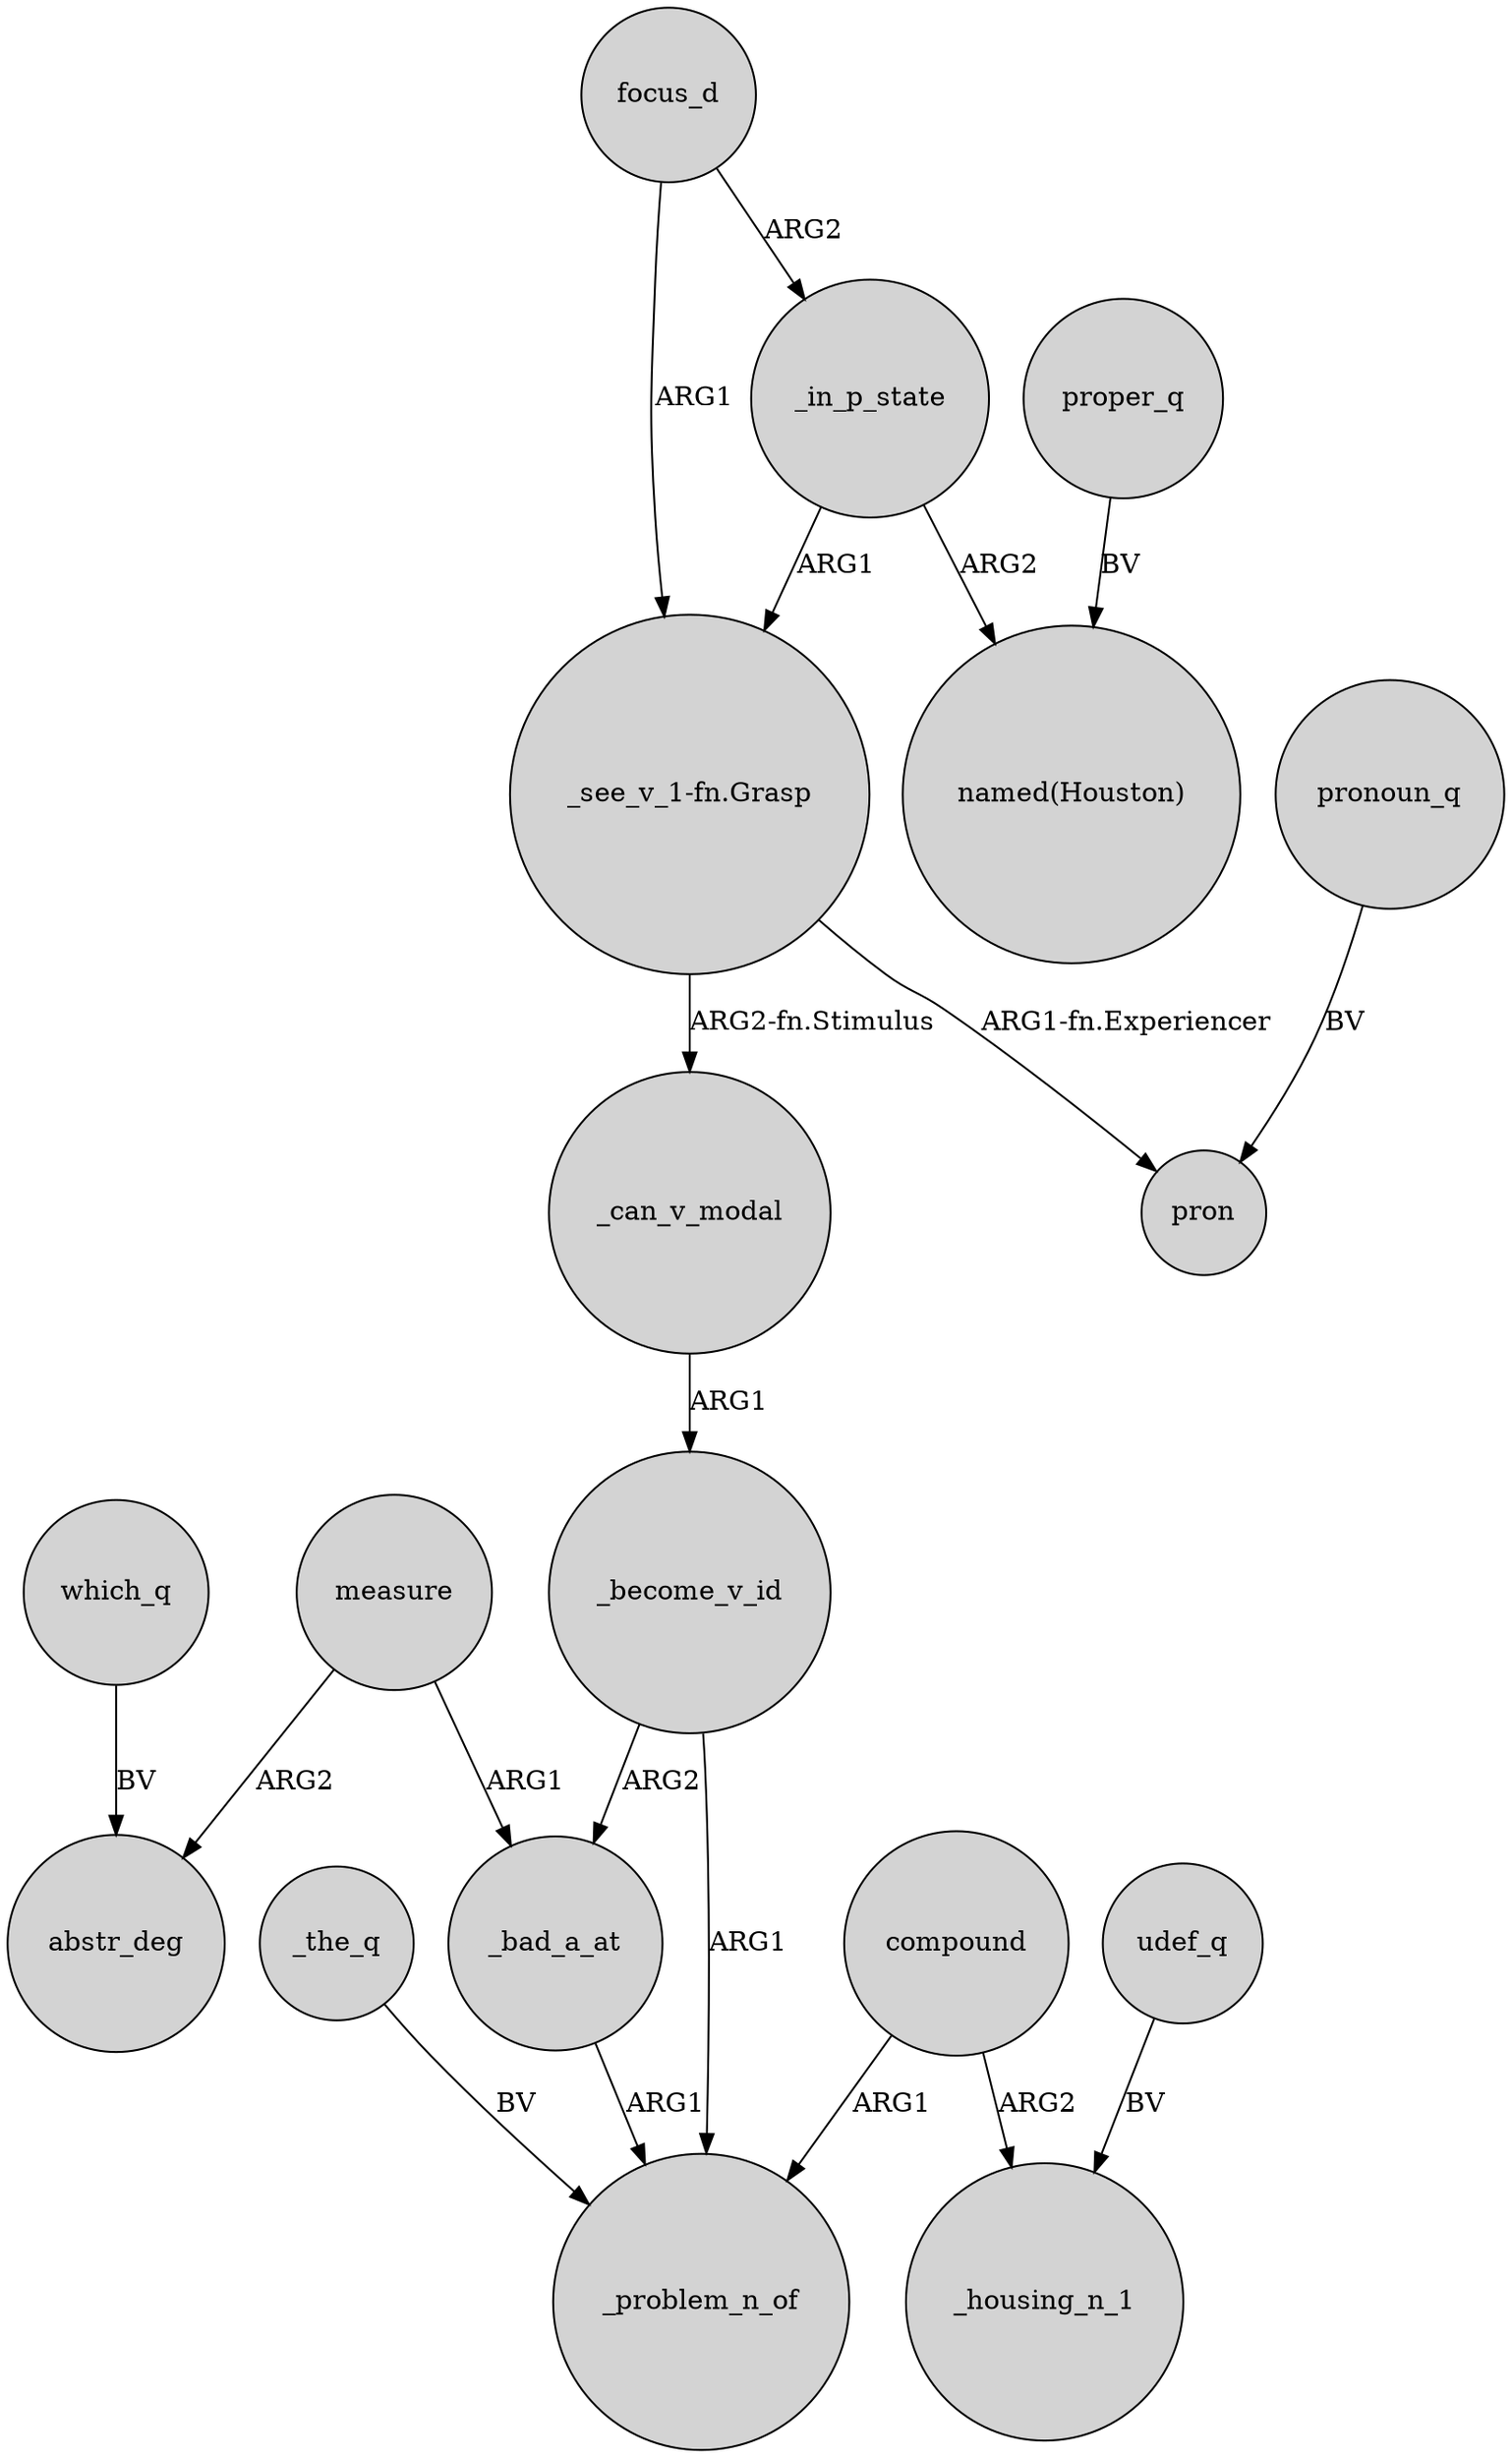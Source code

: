 digraph {
	node [shape=circle style=filled]
	measure -> abstr_deg [label=ARG2]
	_in_p_state -> "_see_v_1-fn.Grasp" [label=ARG1]
	_bad_a_at -> _problem_n_of [label=ARG1]
	udef_q -> _housing_n_1 [label=BV]
	focus_d -> _in_p_state [label=ARG2]
	_can_v_modal -> _become_v_id [label=ARG1]
	_the_q -> _problem_n_of [label=BV]
	_become_v_id -> _bad_a_at [label=ARG2]
	pronoun_q -> pron [label=BV]
	_in_p_state -> "named(Houston)" [label=ARG2]
	compound -> _problem_n_of [label=ARG1]
	measure -> _bad_a_at [label=ARG1]
	focus_d -> "_see_v_1-fn.Grasp" [label=ARG1]
	which_q -> abstr_deg [label=BV]
	"_see_v_1-fn.Grasp" -> _can_v_modal [label="ARG2-fn.Stimulus"]
	proper_q -> "named(Houston)" [label=BV]
	compound -> _housing_n_1 [label=ARG2]
	"_see_v_1-fn.Grasp" -> pron [label="ARG1-fn.Experiencer"]
	_become_v_id -> _problem_n_of [label=ARG1]
}
